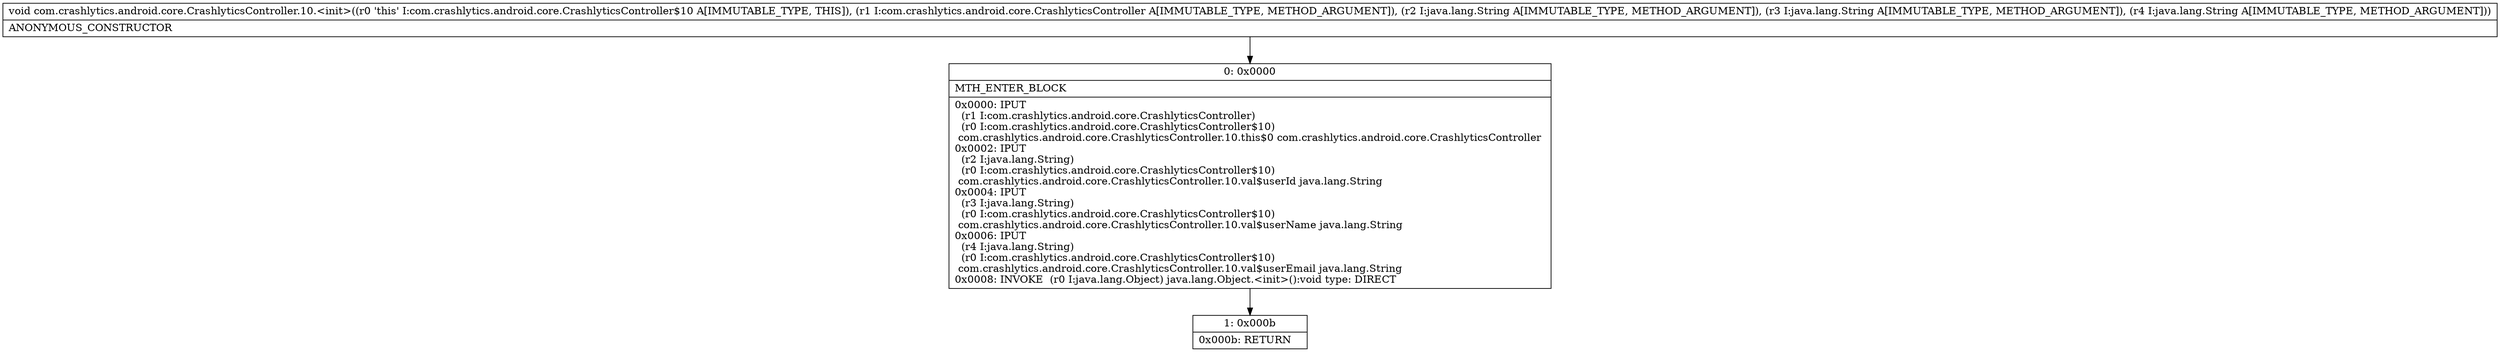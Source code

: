 digraph "CFG forcom.crashlytics.android.core.CrashlyticsController.10.\<init\>(Lcom\/crashlytics\/android\/core\/CrashlyticsController;Ljava\/lang\/String;Ljava\/lang\/String;Ljava\/lang\/String;)V" {
Node_0 [shape=record,label="{0\:\ 0x0000|MTH_ENTER_BLOCK\l|0x0000: IPUT  \l  (r1 I:com.crashlytics.android.core.CrashlyticsController)\l  (r0 I:com.crashlytics.android.core.CrashlyticsController$10)\l com.crashlytics.android.core.CrashlyticsController.10.this$0 com.crashlytics.android.core.CrashlyticsController \l0x0002: IPUT  \l  (r2 I:java.lang.String)\l  (r0 I:com.crashlytics.android.core.CrashlyticsController$10)\l com.crashlytics.android.core.CrashlyticsController.10.val$userId java.lang.String \l0x0004: IPUT  \l  (r3 I:java.lang.String)\l  (r0 I:com.crashlytics.android.core.CrashlyticsController$10)\l com.crashlytics.android.core.CrashlyticsController.10.val$userName java.lang.String \l0x0006: IPUT  \l  (r4 I:java.lang.String)\l  (r0 I:com.crashlytics.android.core.CrashlyticsController$10)\l com.crashlytics.android.core.CrashlyticsController.10.val$userEmail java.lang.String \l0x0008: INVOKE  (r0 I:java.lang.Object) java.lang.Object.\<init\>():void type: DIRECT \l}"];
Node_1 [shape=record,label="{1\:\ 0x000b|0x000b: RETURN   \l}"];
MethodNode[shape=record,label="{void com.crashlytics.android.core.CrashlyticsController.10.\<init\>((r0 'this' I:com.crashlytics.android.core.CrashlyticsController$10 A[IMMUTABLE_TYPE, THIS]), (r1 I:com.crashlytics.android.core.CrashlyticsController A[IMMUTABLE_TYPE, METHOD_ARGUMENT]), (r2 I:java.lang.String A[IMMUTABLE_TYPE, METHOD_ARGUMENT]), (r3 I:java.lang.String A[IMMUTABLE_TYPE, METHOD_ARGUMENT]), (r4 I:java.lang.String A[IMMUTABLE_TYPE, METHOD_ARGUMENT]))  | ANONYMOUS_CONSTRUCTOR\l}"];
MethodNode -> Node_0;
Node_0 -> Node_1;
}

